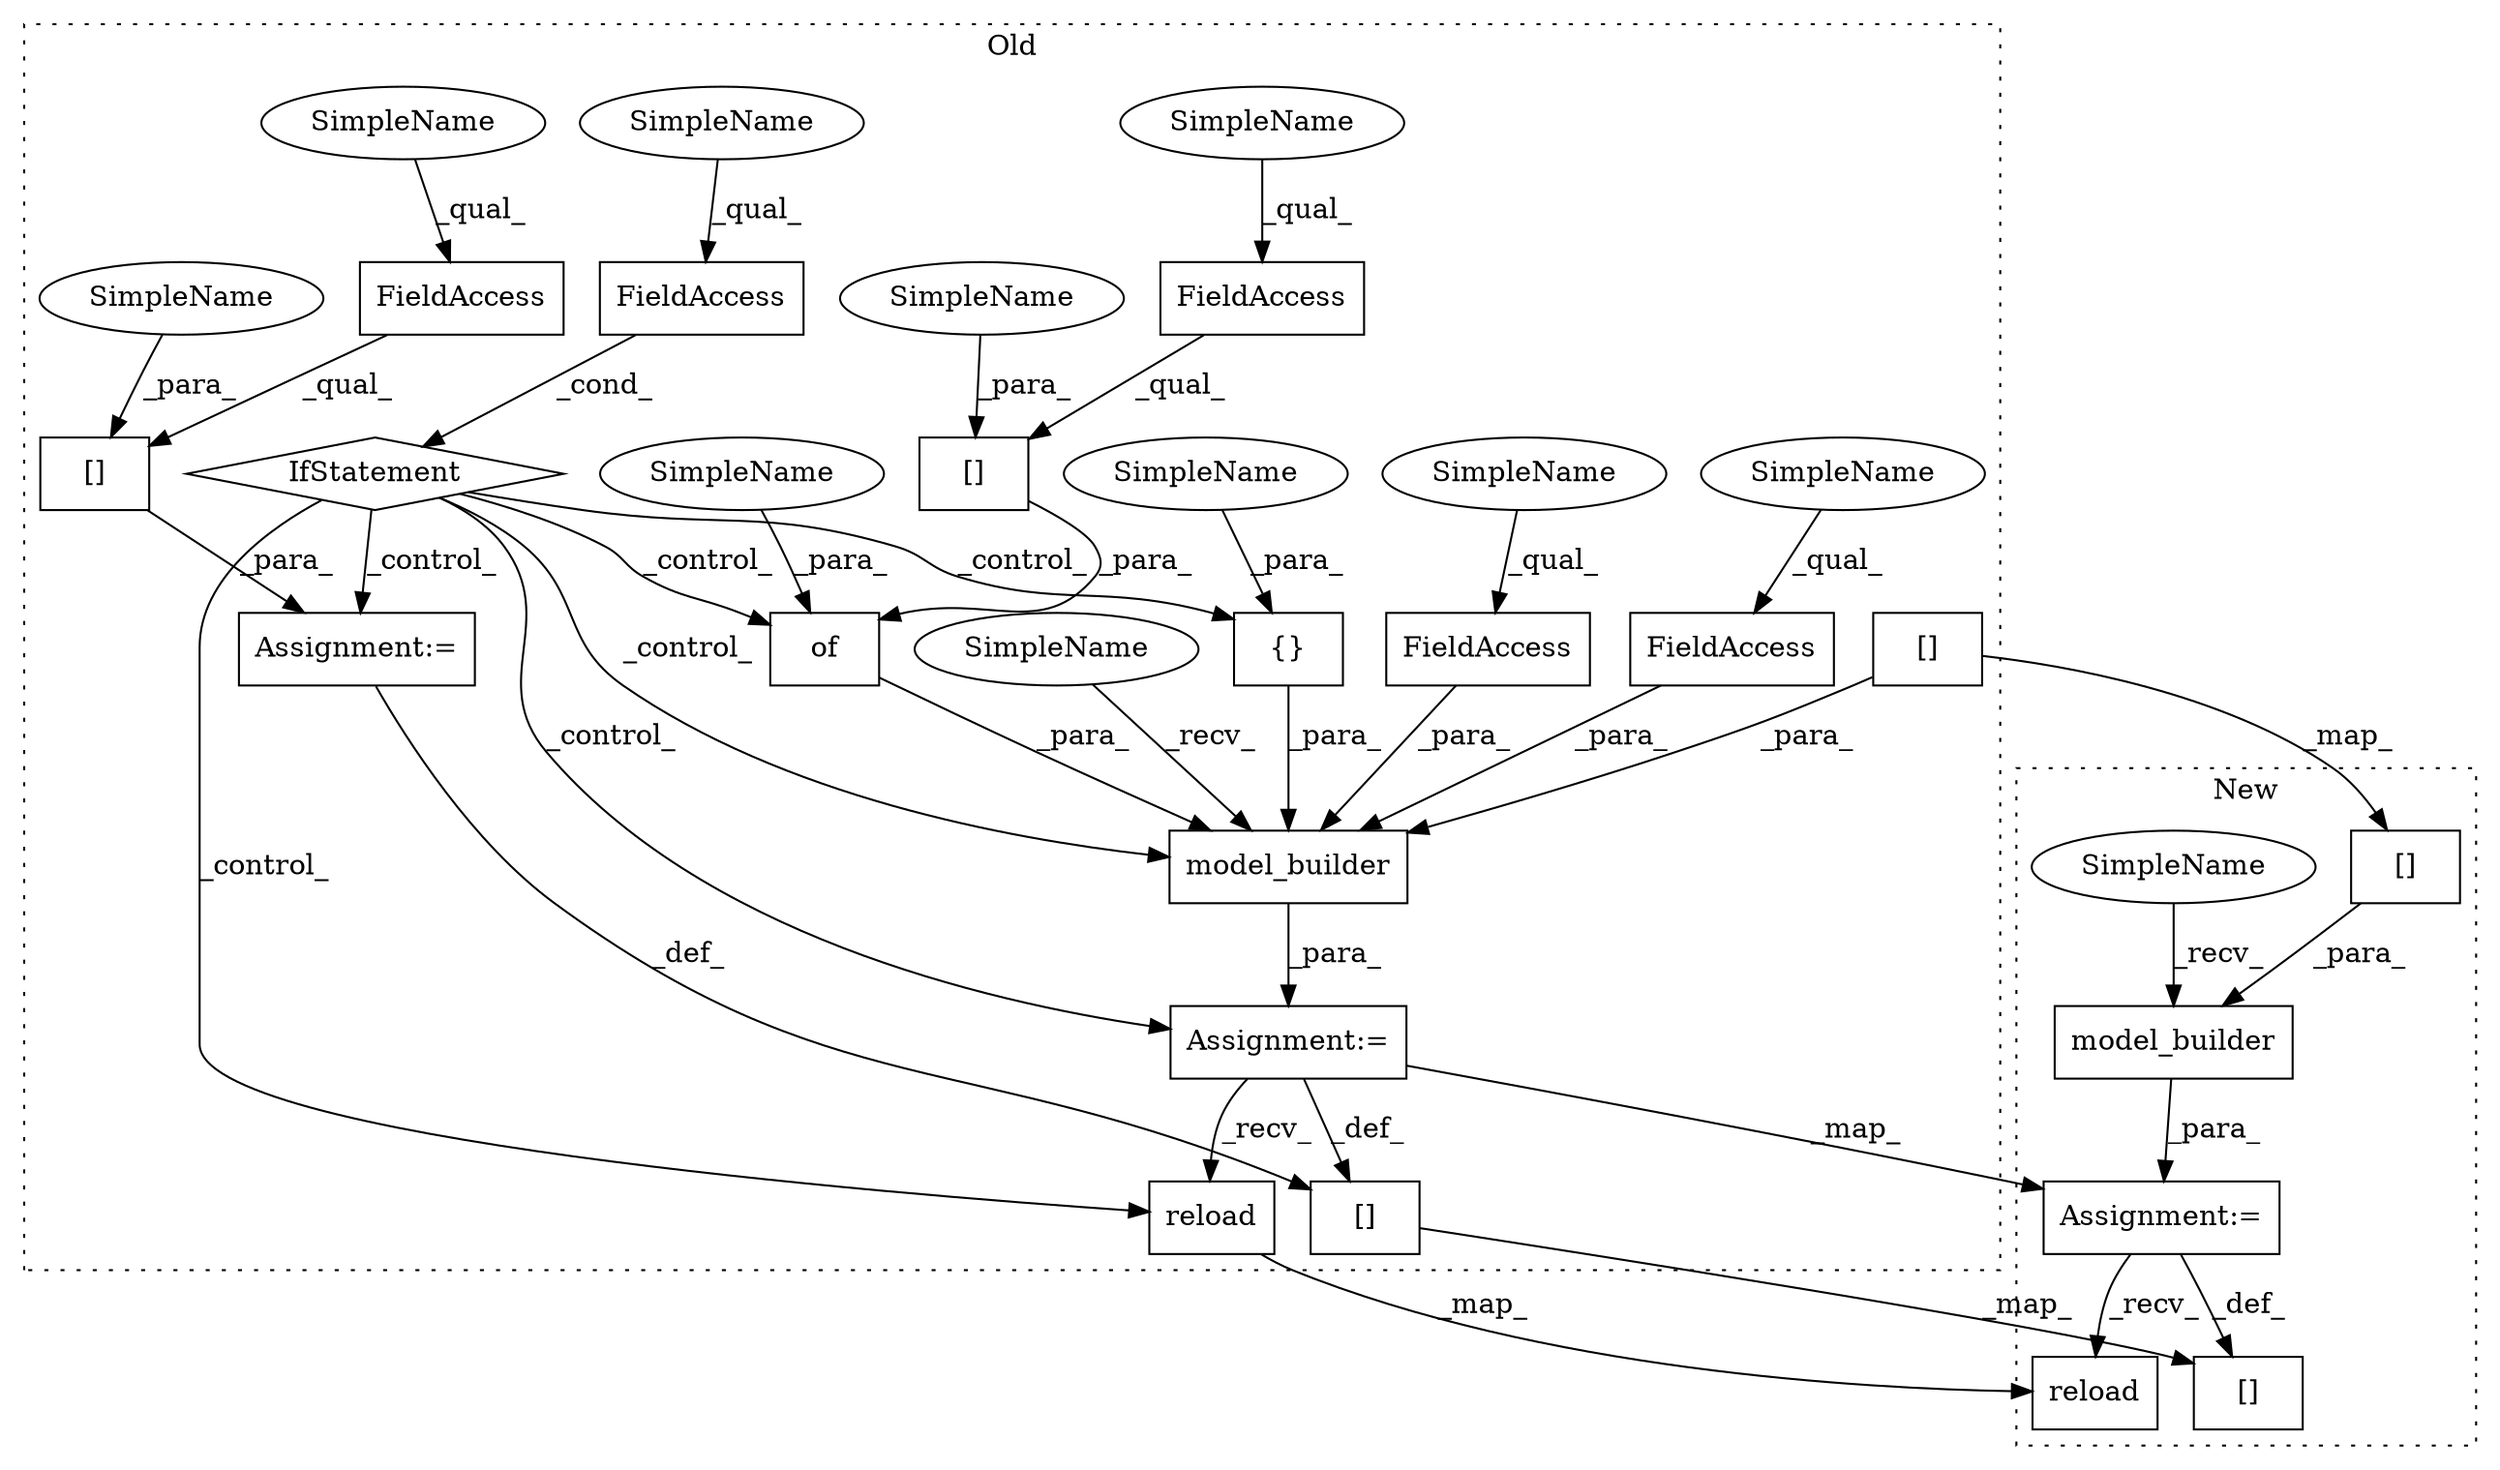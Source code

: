 digraph G {
subgraph cluster0 {
1 [label="reload" a="32" s="4744" l="8" shape="box"];
3 [label="Assignment:=" a="7" s="4592" l="1" shape="box"];
6 [label="[]" a="2" s="4768,4814" l="14,2" shape="box"];
7 [label="{}" a="4" s="4621,4626" l="1,1" shape="box"];
8 [label="FieldAccess" a="22" s="4491" l="20" shape="box"];
9 [label="model_builder" a="32" s="4598,4722" l="14,1" shape="box"];
10 [label="FieldAccess" a="22" s="4708" l="14" shape="box"];
11 [label="FieldAccess" a="22" s="4663" l="17" shape="box"];
12 [label="of" a="32" s="4632,4661" l="3,1" shape="box"];
13 [label="[]" a="2" s="4640,4660" l="16,1" shape="box"];
14 [label="FieldAccess" a="22" s="4640" l="15" shape="box"];
16 [label="[]" a="2" s="4681,4706" l="21,1" shape="box"];
18 [label="FieldAccess" a="22" s="4534" l="16" shape="box"];
19 [label="[]" a="2" s="4534,4555" l="17,1" shape="box"];
20 [label="IfStatement" a="25" s="4487,4511" l="4,2" shape="diamond"];
21 [label="Assignment:=" a="7" s="4533" l="1" shape="box"];
22 [label="SimpleName" a="42" s="4656" l="4" shape="ellipse"];
23 [label="SimpleName" a="42" s="4622" l="4" shape="ellipse"];
24 [label="SimpleName" a="42" s="4551" l="4" shape="ellipse"];
25 [label="SimpleName" a="42" s="4635" l="4" shape="ellipse"];
26 [label="SimpleName" a="42" s="4534" l="4" shape="ellipse"];
27 [label="SimpleName" a="42" s="4593" l="4" shape="ellipse"];
28 [label="SimpleName" a="42" s="4491" l="4" shape="ellipse"];
29 [label="SimpleName" a="42" s="4663" l="4" shape="ellipse"];
30 [label="SimpleName" a="42" s="4708" l="4" shape="ellipse"];
31 [label="SimpleName" a="42" s="4640" l="4" shape="ellipse"];
label = "Old";
style="dotted";
}
subgraph cluster1 {
2 [label="reload" a="32" s="3777" l="8" shape="box"];
4 [label="Assignment:=" a="7" s="3711" l="1" shape="box"];
5 [label="[]" a="2" s="3793,3839" l="14,2" shape="box"];
15 [label="model_builder" a="32" s="3717,3757" l="14,1" shape="box"];
17 [label="[]" a="2" s="3731,3756" l="21,1" shape="box"];
32 [label="SimpleName" a="42" s="3712" l="4" shape="ellipse"];
label = "New";
style="dotted";
}
1 -> 2 [label="_map_"];
3 -> 4 [label="_map_"];
3 -> 6 [label="_def_"];
3 -> 1 [label="_recv_"];
4 -> 2 [label="_recv_"];
4 -> 5 [label="_def_"];
6 -> 5 [label="_map_"];
7 -> 9 [label="_para_"];
8 -> 20 [label="_cond_"];
9 -> 3 [label="_para_"];
10 -> 9 [label="_para_"];
11 -> 9 [label="_para_"];
12 -> 9 [label="_para_"];
13 -> 12 [label="_para_"];
14 -> 13 [label="_qual_"];
15 -> 4 [label="_para_"];
16 -> 9 [label="_para_"];
16 -> 17 [label="_map_"];
17 -> 15 [label="_para_"];
18 -> 19 [label="_qual_"];
19 -> 21 [label="_para_"];
20 -> 9 [label="_control_"];
20 -> 12 [label="_control_"];
20 -> 7 [label="_control_"];
20 -> 3 [label="_control_"];
20 -> 1 [label="_control_"];
20 -> 21 [label="_control_"];
21 -> 6 [label="_def_"];
22 -> 13 [label="_para_"];
23 -> 7 [label="_para_"];
24 -> 19 [label="_para_"];
25 -> 12 [label="_para_"];
26 -> 18 [label="_qual_"];
27 -> 9 [label="_recv_"];
28 -> 8 [label="_qual_"];
29 -> 11 [label="_qual_"];
30 -> 10 [label="_qual_"];
31 -> 14 [label="_qual_"];
32 -> 15 [label="_recv_"];
}